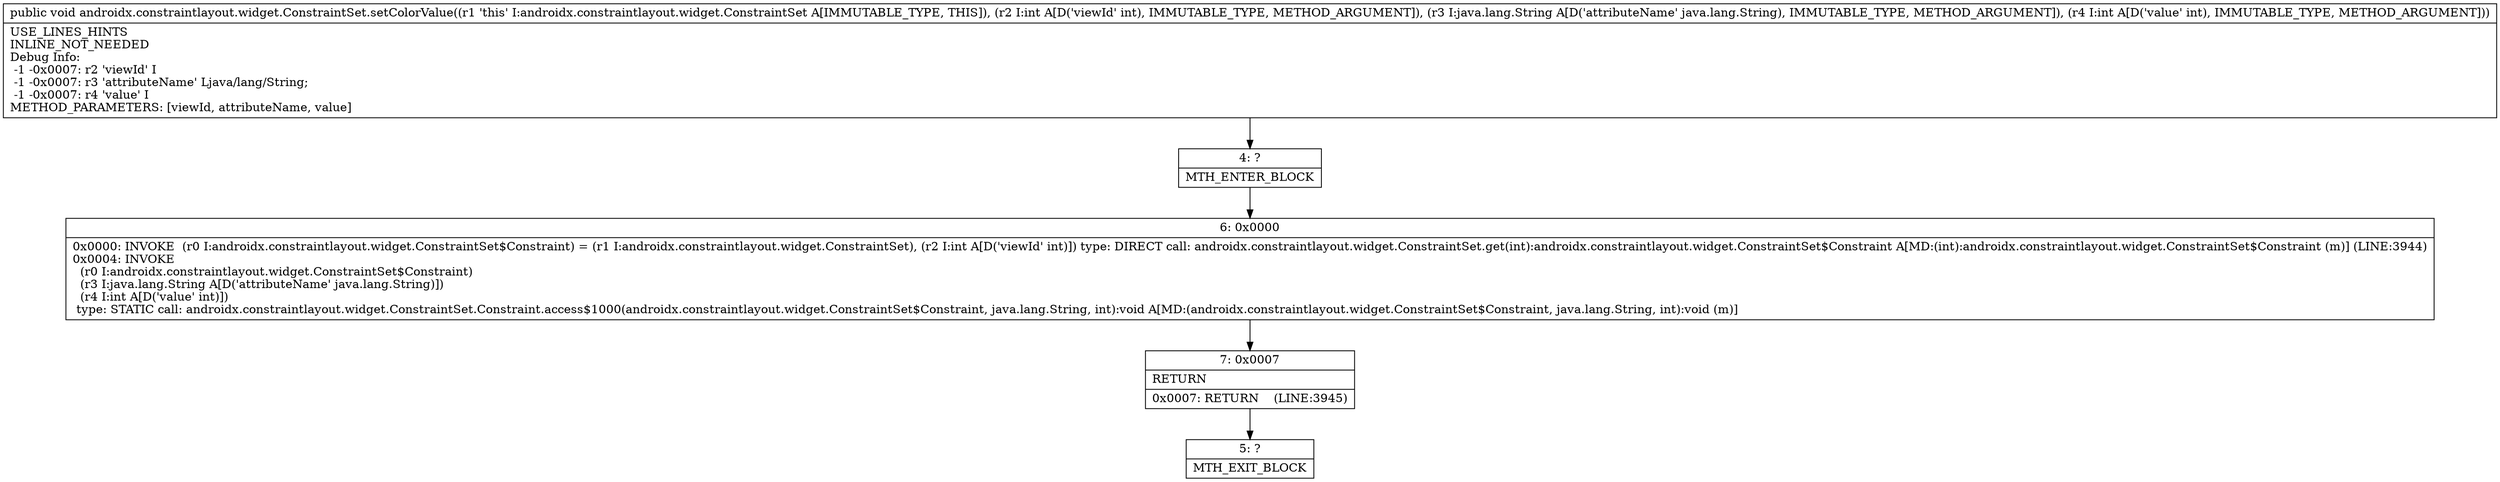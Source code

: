 digraph "CFG forandroidx.constraintlayout.widget.ConstraintSet.setColorValue(ILjava\/lang\/String;I)V" {
Node_4 [shape=record,label="{4\:\ ?|MTH_ENTER_BLOCK\l}"];
Node_6 [shape=record,label="{6\:\ 0x0000|0x0000: INVOKE  (r0 I:androidx.constraintlayout.widget.ConstraintSet$Constraint) = (r1 I:androidx.constraintlayout.widget.ConstraintSet), (r2 I:int A[D('viewId' int)]) type: DIRECT call: androidx.constraintlayout.widget.ConstraintSet.get(int):androidx.constraintlayout.widget.ConstraintSet$Constraint A[MD:(int):androidx.constraintlayout.widget.ConstraintSet$Constraint (m)] (LINE:3944)\l0x0004: INVOKE  \l  (r0 I:androidx.constraintlayout.widget.ConstraintSet$Constraint)\l  (r3 I:java.lang.String A[D('attributeName' java.lang.String)])\l  (r4 I:int A[D('value' int)])\l type: STATIC call: androidx.constraintlayout.widget.ConstraintSet.Constraint.access$1000(androidx.constraintlayout.widget.ConstraintSet$Constraint, java.lang.String, int):void A[MD:(androidx.constraintlayout.widget.ConstraintSet$Constraint, java.lang.String, int):void (m)]\l}"];
Node_7 [shape=record,label="{7\:\ 0x0007|RETURN\l|0x0007: RETURN    (LINE:3945)\l}"];
Node_5 [shape=record,label="{5\:\ ?|MTH_EXIT_BLOCK\l}"];
MethodNode[shape=record,label="{public void androidx.constraintlayout.widget.ConstraintSet.setColorValue((r1 'this' I:androidx.constraintlayout.widget.ConstraintSet A[IMMUTABLE_TYPE, THIS]), (r2 I:int A[D('viewId' int), IMMUTABLE_TYPE, METHOD_ARGUMENT]), (r3 I:java.lang.String A[D('attributeName' java.lang.String), IMMUTABLE_TYPE, METHOD_ARGUMENT]), (r4 I:int A[D('value' int), IMMUTABLE_TYPE, METHOD_ARGUMENT]))  | USE_LINES_HINTS\lINLINE_NOT_NEEDED\lDebug Info:\l  \-1 \-0x0007: r2 'viewId' I\l  \-1 \-0x0007: r3 'attributeName' Ljava\/lang\/String;\l  \-1 \-0x0007: r4 'value' I\lMETHOD_PARAMETERS: [viewId, attributeName, value]\l}"];
MethodNode -> Node_4;Node_4 -> Node_6;
Node_6 -> Node_7;
Node_7 -> Node_5;
}

